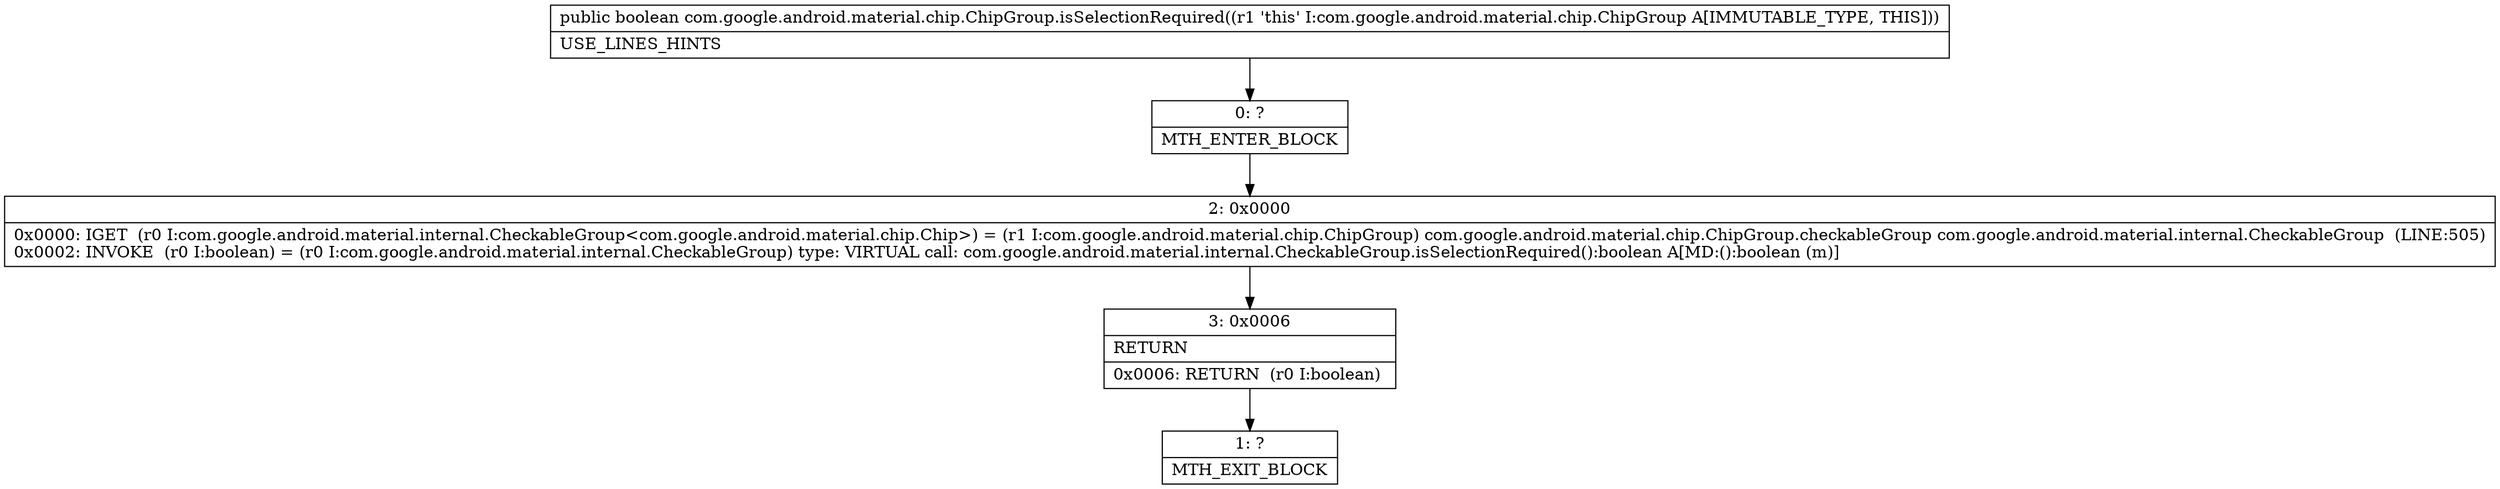 digraph "CFG forcom.google.android.material.chip.ChipGroup.isSelectionRequired()Z" {
Node_0 [shape=record,label="{0\:\ ?|MTH_ENTER_BLOCK\l}"];
Node_2 [shape=record,label="{2\:\ 0x0000|0x0000: IGET  (r0 I:com.google.android.material.internal.CheckableGroup\<com.google.android.material.chip.Chip\>) = (r1 I:com.google.android.material.chip.ChipGroup) com.google.android.material.chip.ChipGroup.checkableGroup com.google.android.material.internal.CheckableGroup  (LINE:505)\l0x0002: INVOKE  (r0 I:boolean) = (r0 I:com.google.android.material.internal.CheckableGroup) type: VIRTUAL call: com.google.android.material.internal.CheckableGroup.isSelectionRequired():boolean A[MD:():boolean (m)]\l}"];
Node_3 [shape=record,label="{3\:\ 0x0006|RETURN\l|0x0006: RETURN  (r0 I:boolean) \l}"];
Node_1 [shape=record,label="{1\:\ ?|MTH_EXIT_BLOCK\l}"];
MethodNode[shape=record,label="{public boolean com.google.android.material.chip.ChipGroup.isSelectionRequired((r1 'this' I:com.google.android.material.chip.ChipGroup A[IMMUTABLE_TYPE, THIS]))  | USE_LINES_HINTS\l}"];
MethodNode -> Node_0;Node_0 -> Node_2;
Node_2 -> Node_3;
Node_3 -> Node_1;
}

